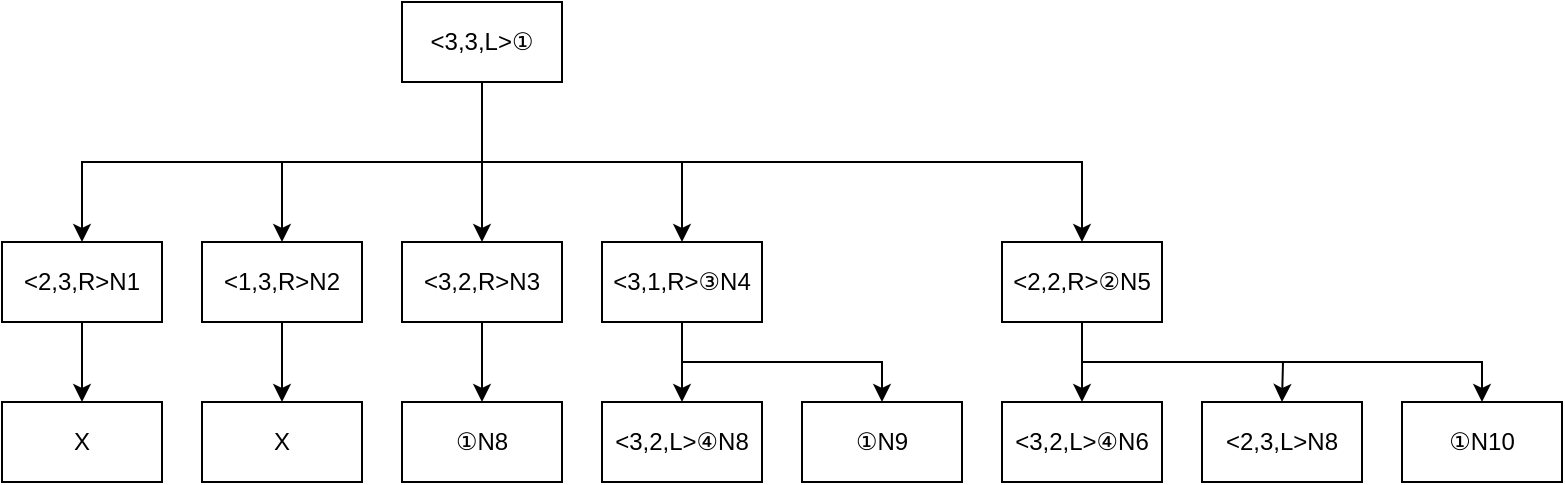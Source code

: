<mxfile version="24.9.1">
  <diagram name="Page-1" id="QeLyGS0h_8OWv8H22Q_3">
    <mxGraphModel dx="740" dy="693" grid="1" gridSize="10" guides="1" tooltips="1" connect="1" arrows="1" fold="1" page="1" pageScale="1" pageWidth="850" pageHeight="1100" math="0" shadow="0">
      <root>
        <mxCell id="0" />
        <mxCell id="1" parent="0" />
        <mxCell id="flmP5Jba4wngmFBcUOo2-2" style="edgeStyle=orthogonalEdgeStyle;rounded=0;orthogonalLoop=1;jettySize=auto;html=1;exitX=0.5;exitY=1;exitDx=0;exitDy=0;entryX=0.5;entryY=0;entryDx=0;entryDy=0;" edge="1" parent="1" source="qyMYqTmxAQvxw1RvTvAj-1" target="flmP5Jba4wngmFBcUOo2-15">
          <mxGeometry relative="1" as="geometry">
            <mxPoint x="490" y="160" as="targetPoint" />
            <Array as="points">
              <mxPoint x="250" y="120" />
              <mxPoint x="550" y="120" />
            </Array>
          </mxGeometry>
        </mxCell>
        <mxCell id="flmP5Jba4wngmFBcUOo2-3" style="edgeStyle=orthogonalEdgeStyle;rounded=0;orthogonalLoop=1;jettySize=auto;html=1;exitX=0.5;exitY=1;exitDx=0;exitDy=0;entryX=0.5;entryY=0;entryDx=0;entryDy=0;" edge="1" parent="1" source="qyMYqTmxAQvxw1RvTvAj-1" target="flmP5Jba4wngmFBcUOo2-10">
          <mxGeometry relative="1" as="geometry">
            <mxPoint x="130" y="160" as="targetPoint" />
            <mxPoint x="290" y="100" as="sourcePoint" />
            <Array as="points">
              <mxPoint x="250" y="120" />
              <mxPoint x="150" y="120" />
            </Array>
          </mxGeometry>
        </mxCell>
        <mxCell id="flmP5Jba4wngmFBcUOo2-6" style="edgeStyle=orthogonalEdgeStyle;rounded=0;orthogonalLoop=1;jettySize=auto;html=1;exitX=0.5;exitY=1;exitDx=0;exitDy=0;entryX=0.5;entryY=0;entryDx=0;entryDy=0;" edge="1" parent="1" source="qyMYqTmxAQvxw1RvTvAj-1" target="flmP5Jba4wngmFBcUOo2-12">
          <mxGeometry relative="1" as="geometry">
            <mxPoint x="370" y="160" as="targetPoint" />
          </mxGeometry>
        </mxCell>
        <mxCell id="flmP5Jba4wngmFBcUOo2-8" style="edgeStyle=orthogonalEdgeStyle;rounded=0;orthogonalLoop=1;jettySize=auto;html=1;exitX=0.5;exitY=1;exitDx=0;exitDy=0;entryX=0.5;entryY=0;entryDx=0;entryDy=0;" edge="1" parent="1" source="qyMYqTmxAQvxw1RvTvAj-1" target="flmP5Jba4wngmFBcUOo2-9">
          <mxGeometry relative="1" as="geometry">
            <mxPoint x="10" y="160" as="targetPoint" />
          </mxGeometry>
        </mxCell>
        <mxCell id="qyMYqTmxAQvxw1RvTvAj-1" value="&amp;lt;3,3,L&amp;gt;①" style="rounded=0;whiteSpace=wrap;html=1;" parent="1" vertex="1">
          <mxGeometry x="210" y="40" width="80" height="40" as="geometry" />
        </mxCell>
        <mxCell id="qyMYqTmxAQvxw1RvTvAj-2" value="" style="endArrow=classic;html=1;rounded=0;exitX=0.5;exitY=1;exitDx=0;exitDy=0;" parent="1" source="qyMYqTmxAQvxw1RvTvAj-1" edge="1">
          <mxGeometry width="50" height="50" relative="1" as="geometry">
            <mxPoint x="240" y="290" as="sourcePoint" />
            <mxPoint x="250" y="160" as="targetPoint" />
            <Array as="points" />
          </mxGeometry>
        </mxCell>
        <mxCell id="flmP5Jba4wngmFBcUOo2-16" style="edgeStyle=orthogonalEdgeStyle;rounded=0;orthogonalLoop=1;jettySize=auto;html=1;exitX=0.5;exitY=1;exitDx=0;exitDy=0;" edge="1" parent="1" source="flmP5Jba4wngmFBcUOo2-9">
          <mxGeometry relative="1" as="geometry">
            <mxPoint x="50" y="240" as="targetPoint" />
          </mxGeometry>
        </mxCell>
        <mxCell id="flmP5Jba4wngmFBcUOo2-9" value="&amp;lt;2,3,R&amp;gt;N1" style="whiteSpace=wrap;html=1;" vertex="1" parent="1">
          <mxGeometry x="10" y="160" width="80" height="40" as="geometry" />
        </mxCell>
        <mxCell id="flmP5Jba4wngmFBcUOo2-18" style="edgeStyle=orthogonalEdgeStyle;rounded=0;orthogonalLoop=1;jettySize=auto;html=1;exitX=0.5;exitY=1;exitDx=0;exitDy=0;" edge="1" parent="1" source="flmP5Jba4wngmFBcUOo2-10">
          <mxGeometry relative="1" as="geometry">
            <mxPoint x="150" y="240" as="targetPoint" />
          </mxGeometry>
        </mxCell>
        <mxCell id="flmP5Jba4wngmFBcUOo2-10" value="&amp;lt;1,3,R&amp;gt;N2" style="whiteSpace=wrap;html=1;" vertex="1" parent="1">
          <mxGeometry x="110" y="160" width="80" height="40" as="geometry" />
        </mxCell>
        <mxCell id="flmP5Jba4wngmFBcUOo2-19" style="edgeStyle=orthogonalEdgeStyle;rounded=0;orthogonalLoop=1;jettySize=auto;html=1;" edge="1" parent="1" source="flmP5Jba4wngmFBcUOo2-11">
          <mxGeometry relative="1" as="geometry">
            <mxPoint x="250" y="240" as="targetPoint" />
          </mxGeometry>
        </mxCell>
        <mxCell id="flmP5Jba4wngmFBcUOo2-11" value="&amp;lt;3,2,R&amp;gt;N3" style="whiteSpace=wrap;html=1;" vertex="1" parent="1">
          <mxGeometry x="210" y="160" width="80" height="40" as="geometry" />
        </mxCell>
        <mxCell id="flmP5Jba4wngmFBcUOo2-22" style="edgeStyle=orthogonalEdgeStyle;rounded=0;orthogonalLoop=1;jettySize=auto;html=1;" edge="1" parent="1" source="flmP5Jba4wngmFBcUOo2-12">
          <mxGeometry relative="1" as="geometry">
            <mxPoint x="350" y="240" as="targetPoint" />
          </mxGeometry>
        </mxCell>
        <mxCell id="flmP5Jba4wngmFBcUOo2-23" style="edgeStyle=orthogonalEdgeStyle;rounded=0;orthogonalLoop=1;jettySize=auto;html=1;exitX=0.5;exitY=1;exitDx=0;exitDy=0;entryX=0.5;entryY=0;entryDx=0;entryDy=0;" edge="1" parent="1" source="flmP5Jba4wngmFBcUOo2-12" target="flmP5Jba4wngmFBcUOo2-25">
          <mxGeometry relative="1" as="geometry">
            <mxPoint x="470" y="240" as="targetPoint" />
            <Array as="points">
              <mxPoint x="350" y="220" />
              <mxPoint x="450" y="220" />
            </Array>
          </mxGeometry>
        </mxCell>
        <mxCell id="flmP5Jba4wngmFBcUOo2-12" value="&amp;lt;3,1,R&amp;gt;③N4" style="whiteSpace=wrap;html=1;" vertex="1" parent="1">
          <mxGeometry x="310" y="160" width="80" height="40" as="geometry" />
        </mxCell>
        <mxCell id="flmP5Jba4wngmFBcUOo2-28" style="edgeStyle=orthogonalEdgeStyle;rounded=0;orthogonalLoop=1;jettySize=auto;html=1;" edge="1" parent="1" source="flmP5Jba4wngmFBcUOo2-15">
          <mxGeometry relative="1" as="geometry">
            <mxPoint x="550" y="240" as="targetPoint" />
          </mxGeometry>
        </mxCell>
        <mxCell id="flmP5Jba4wngmFBcUOo2-30" style="edgeStyle=orthogonalEdgeStyle;rounded=0;orthogonalLoop=1;jettySize=auto;html=1;exitX=0.5;exitY=1;exitDx=0;exitDy=0;" edge="1" parent="1" source="flmP5Jba4wngmFBcUOo2-15">
          <mxGeometry relative="1" as="geometry">
            <mxPoint x="650" y="240" as="targetPoint" />
          </mxGeometry>
        </mxCell>
        <mxCell id="flmP5Jba4wngmFBcUOo2-15" value="&amp;lt;2,2,R&amp;gt;②N5" style="whiteSpace=wrap;html=1;" vertex="1" parent="1">
          <mxGeometry x="510" y="160" width="80" height="40" as="geometry" />
        </mxCell>
        <mxCell id="flmP5Jba4wngmFBcUOo2-17" value="X" style="whiteSpace=wrap;html=1;" vertex="1" parent="1">
          <mxGeometry x="10" y="240" width="80" height="40" as="geometry" />
        </mxCell>
        <mxCell id="flmP5Jba4wngmFBcUOo2-20" value="X" style="whiteSpace=wrap;html=1;" vertex="1" parent="1">
          <mxGeometry x="110" y="240" width="80" height="40" as="geometry" />
        </mxCell>
        <mxCell id="flmP5Jba4wngmFBcUOo2-21" value="①N8" style="whiteSpace=wrap;html=1;" vertex="1" parent="1">
          <mxGeometry x="210" y="240" width="80" height="40" as="geometry" />
        </mxCell>
        <mxCell id="flmP5Jba4wngmFBcUOo2-24" value="&amp;lt;3,2,L&amp;gt;④N8" style="whiteSpace=wrap;html=1;" vertex="1" parent="1">
          <mxGeometry x="310" y="240" width="80" height="40" as="geometry" />
        </mxCell>
        <mxCell id="flmP5Jba4wngmFBcUOo2-25" value="①N9" style="whiteSpace=wrap;html=1;" vertex="1" parent="1">
          <mxGeometry x="410" y="240" width="80" height="40" as="geometry" />
        </mxCell>
        <mxCell id="flmP5Jba4wngmFBcUOo2-31" value="&amp;lt;3,2,L&amp;gt;④N6" style="whiteSpace=wrap;html=1;" vertex="1" parent="1">
          <mxGeometry x="510" y="240" width="80" height="40" as="geometry" />
        </mxCell>
        <mxCell id="flmP5Jba4wngmFBcUOo2-33" value="&amp;lt;2,3,L&amp;gt;N8" style="whiteSpace=wrap;html=1;" vertex="1" parent="1">
          <mxGeometry x="610" y="240" width="80" height="40" as="geometry" />
        </mxCell>
        <mxCell id="flmP5Jba4wngmFBcUOo2-34" value="①N10" style="whiteSpace=wrap;html=1;" vertex="1" parent="1">
          <mxGeometry x="710" y="240" width="80" height="40" as="geometry" />
        </mxCell>
        <mxCell id="flmP5Jba4wngmFBcUOo2-36" style="edgeStyle=orthogonalEdgeStyle;rounded=0;orthogonalLoop=1;jettySize=auto;html=1;exitX=0.5;exitY=1;exitDx=0;exitDy=0;entryX=0.5;entryY=0;entryDx=0;entryDy=0;" edge="1" parent="1" source="flmP5Jba4wngmFBcUOo2-15" target="flmP5Jba4wngmFBcUOo2-34">
          <mxGeometry relative="1" as="geometry" />
        </mxCell>
      </root>
    </mxGraphModel>
  </diagram>
</mxfile>
